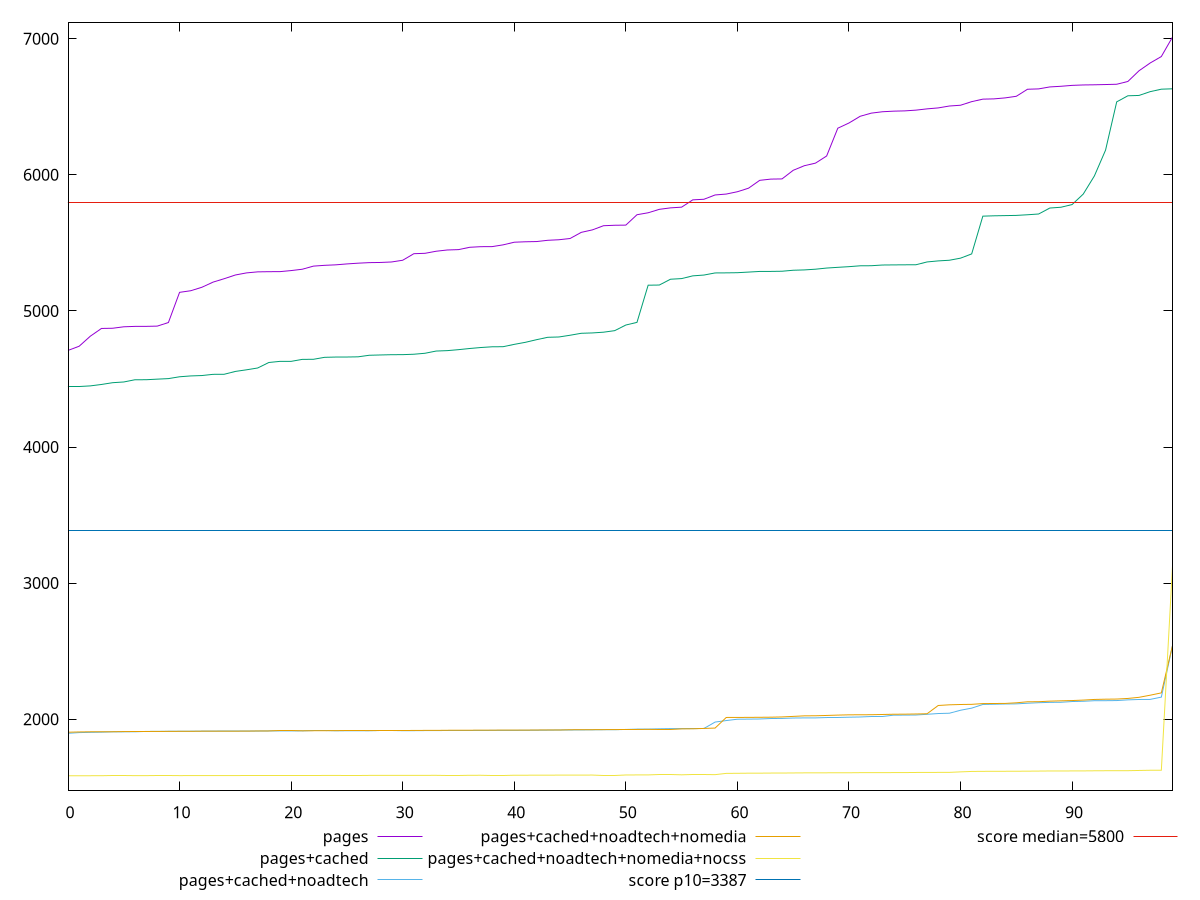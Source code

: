 reset

$pages <<EOF
0 4709.6945982424095
1 4740.4805836180685
2 4814.276015570667
3 4871.143157330085
4 4872.57243775314
5 4883.290716767859
6 4886.27001693541
7 4886.438282492301
8 4888.246487207257
9 4914.688123603185
10 5136.353428996638
11 5148.1841974960535
12 5173.715441476031
13 5211.473544872684
14 5236.589095056181
15 5263.83327507911
16 5279.215360908834
17 5286.822374312918
18 5288.1423230603195
19 5288.612528826228
20 5296.271191957236
21 5306.170546568153
22 5329.072998853853
23 5334.851629804165
24 5338.483318737405
25 5345.217941237447
26 5350.642863408286
27 5354.701527619316
28 5355.953555516824
29 5359.4948300664355
30 5372.223517076859
31 5420.337484658842
32 5423.163753826185
33 5438.382269124051
34 5447.616136914603
35 5450.261205541192
36 5467.406880073986
37 5471.953086705207
38 5472.163610988772
39 5485.33272008993
40 5504.7228818365775
41 5507.907474931758
42 5509.5315723808235
43 5518.782012985748
44 5522.847610765972
45 5531.946992373789
46 5576.981536303376
47 5595.2706273918375
48 5625.9406079183445
49 5629.218518054827
50 5630.306571400173
51 5706.655912634717
52 5721.060935733244
53 5746.251060620423
54 5757.046793961708
55 5762.2877837896285
56 5815.955274978734
57 5820.259831730483
58 5851.891467993291
59 5858.491561415259
60 5875.583754451532
61 5901.742850102684
62 5959.357855010204
63 5968.411345461006
64 5969.756637832719
65 6032.989554647425
66 6066.817553278197
67 6085.80032169002
68 6138.334905989124
69 6342.4090185620435
70 6380.564139007936
71 6429.8557586657535
72 6453.1000058136215
73 6463.250071897915
74 6467.60349412703
75 6469.704394603453
76 6475.0402394025405
77 6484.45593638933
78 6491.45463030607
79 6505.446461114226
80 6511.086628582175
81 6537.540619162603
82 6555.875187234591
83 6557.893936494914
84 6565.078028871625
85 6576.835755269893
86 6628.575497280387
87 6631.19869920111
88 6645.616177995991
89 6650.382277858625
90 6657.002173069279
91 6660.1399926284475
92 6661.3607990670225
93 6663.262184688294
94 6665.309488246163
95 6685.775885470818
96 6764.507665154467
97 6821.590082085411
98 6869.042300552488
99 7011.9660702062665
EOF

$pagesCached <<EOF
0 4442.461816408235
1 4442.485393899242
2 4449.08582219083
3 4459.527399099248
4 4472.544169731607
5 4477.803579521467
6 4494.153605432428
7 4494.354719777132
8 4498.617261436668
9 4502.561309641266
10 4516.058293249249
11 4522.224983653991
12 4525.106904790466
13 4533.911073198893
14 4534.461172671797
15 4555.316317411179
16 4567.245555541506
17 4580.523376911593
18 4620.943654669155
19 4629.290360061877
20 4629.316810972918
21 4643.874931705498
22 4644.497813334044
23 4658.917968048054
24 4660.953221365609
25 4661.203246436126
26 4662.598134280888
27 4674.062782314847
28 4676.260371492175
29 4678.30069486076
30 4678.643807461544
31 4681.625324800586
32 4688.794098188538
33 4705.076094813552
34 4708.116739910175
35 4715.26021070366
36 4723.737181307698
37 4730.959013734477
38 4736.311436024333
39 4737.070869030682
40 4754.174343897321
41 4769.262133419844
42 4788.576204788424
43 4806.098502509428
44 4808.400351235174
45 4821.1354187067
46 4835.532484829413
47 4838.155454328988
48 4843.622992298204
49 4854.8959795776755
50 4896.219995926701
51 4915.845434566567
52 5188.855356074829
53 5190.053819452312
54 5232.726907667732
55 5237.45993659039
56 5257.5022959501
57 5263.4366804286265
58 5278.931257029824
59 5279.52228414481
60 5280.75340363408
61 5285.239106372554
62 5289.94770170779
63 5290.231896754751
64 5291.444639914828
65 5298.702330597593
66 5301.146250375548
67 5306.427482335537
68 5314.852205919842
69 5320.162699835645
70 5325.088967668691
71 5331.396366791269
72 5331.9686401011495
73 5337.166199225201
74 5338.012846992306
75 5338.710858038102
76 5339.039224829833
77 5359.713418703301
78 5367.391092205304
79 5372.210546047637
80 5387.550060628465
81 5418.854276710737
82 5696.18814371096
83 5698.722379206764
84 5700.2446721102315
85 5701.70162559714
86 5706.412684385912
87 5711.98269106333
88 5755.844976980119
89 5761.585143748845
90 5781.496508814585
91 5858.4026197153335
92 5991.824778174776
93 6181.2932483513305
94 6536.023688551724
95 6580.584873091937
96 6583.112403052612
97 6610.947177822711
98 6629.103666475055
99 6631.904217945412
EOF

$pagesCachedNoadtech <<EOF
0 1896.4170000000004
1 1901.72395
2 1903.5724999999998
3 1904.9456499999997
4 1907.45665
5 1907.528
6 1907.6896499999998
7 1910.3298499999999
8 1910.7114499999998
9 1911.48445
10 1911.75165
11 1911.9459500000005
12 1912.444
13 1912.8686999999998
14 1912.9856
15 1913.1137499999998
16 1913.1315
17 1913.3365500000004
18 1913.9125000000004
19 1914.0665000000001
20 1914.1434999999997
21 1914.4619999999998
22 1914.875
23 1914.8804999999998
24 1914.976
25 1915.2214999999997
26 1915.2269999999999
27 1915.3048500000002
28 1915.5787500000001
29 1915.58025
30 1915.5950000000003
31 1915.7956000000001
32 1916.3709999999999
33 1916.5751000000002
34 1917.042
35 1917.042
36 1917.2234999999998
37 1917.5314999999996
38 1917.9385000000002
39 1918.0232500000009
40 1918.1915000000001
41 1918.5012500000003
42 1919.1835500000002
43 1919.7785
44 1920.5988499999999
45 1921.0735
46 1921.5465
47 1922.0680999999997
48 1922.7729999999997
49 1922.8804
50 1924.7860000000003
51 1927.1360999999997
52 1927.3654999999999
53 1929.3894999999998
54 1930.6915000000001
55 1931.0191499999999
56 1931.1227
57 1932.0679999999998
58 1979.0104999999999
59 1990.06
60 2000.0122500000002
61 2000.75935
62 2001.6602999999998
63 2005.1795000000002
64 2005.768
65 2008.7815999999998
66 2009.629
67 2009.7339500000003
68 2012.3240000000005
69 2012.7025
70 2014.8566500000002
71 2016.394
72 2017.41545
73 2017.417
74 2029.8139500000002
75 2030.0285
76 2030.9634999999998
77 2036.1716000000001
78 2041.7187
79 2043.96
80 2065.905
81 2081.3875
82 2108.4805
83 2110.0314999999996
84 2111.8630000000003
85 2112.86115
86 2117.3694
87 2121.3106
88 2123.7638500000003
89 2124.5057
90 2129.9172000000003
91 2131.7327000000005
92 2135.97685
93 2136.1603999999998
94 2137.0199999999995
95 2142.2079999999996
96 2144.9882500000003
97 2145.5705
98 2162.3584999999994
99 2539.4176930981066
EOF

$pagesCachedNoadtechNomedia <<EOF
0 1904.4263500000002
1 1906.47785
2 1907.5522
3 1907.8377499999995
4 1908.0128000000004
5 1909.191
6 1909.6909
7 1909.7950500000002
8 1910.2605000000003
9 1910.56385
10 1911.0614500000001
11 1911.1211000000003
12 1912.02
13 1912.15245
14 1912.3292999999996
15 1912.3594500000002
16 1912.5403500000002
17 1913.7077000000002
18 1913.8872999999999
19 1914.0998
20 1914.1104999999998
21 1914.8030000000003
22 1915.3375999999998
23 1915.777
24 1916.0334000000005
25 1916.42055
26 1916.43145
27 1916.6632
28 1916.8770000000004
29 1917.3168000000005
30 1917.3280000000002
31 1917.40485
32 1917.9290999999996
33 1917.9743999999998
34 1918.7820000000002
35 1919.04815
36 1919.1485
37 1919.6259000000005
38 1919.7459999999999
39 1919.7865
40 1919.8935000000001
41 1919.9569999999997
42 1920.6967000000004
43 1920.82825
44 1920.8754999999999
45 1922.602
46 1923.1140000000003
47 1923.1923500000003
48 1923.56945
49 1924.1324500000003
50 1924.2471000000005
51 1924.6726000000003
52 1925.4686000000002
53 1927.2445000000002
54 1927.25285
55 1929.0870000000004
56 1929.7195000000002
57 1932.2329999999997
58 1934.88265
59 2012.8025
60 2013.0445
61 2013.5504999999998
62 2014.08525
63 2014.8897499999998
64 2016.7900000000002
65 2020.7224999999999
66 2024.7437
67 2025.3353999999997
68 2027.6236499999998
69 2030.24285
70 2032.2340000000002
71 2032.64915
72 2033.0390000000002
73 2034.7372
74 2036.63665
75 2037.09765
76 2038.449
77 2040.1609999999996
78 2100.874
79 2105.8295
80 2108.134
81 2109.2780000000002
82 2114.7962499999994
83 2115.5344999999998
84 2115.9755
85 2120.6186500000003
86 2128.1521000000002
87 2128.63575
88 2132.7412999999997
89 2135.1115
90 2137.15355
91 2140.5455
92 2145.292
93 2147.12695
94 2148.1684999999998
95 2152.6234999999997
96 2160.8553
97 2176.3989500000002
98 2193.5337499999996
99 2541.386827642822
EOF

$pagesCachedNoadtechNomediaNocss <<EOF
0 1584.4194
1 1584.4652999999998
2 1584.703
3 1584.87185
4 1585.0355499999996
5 1585.039
6 1585.42855
7 1585.4869999999999
8 1585.5135
9 1585.5351
10 1585.6546499999997
11 1585.8604500000001
12 1585.9415
13 1585.9735999999998
14 1586.14925
15 1586.17355
16 1586.2091
17 1586.2634999999998
18 1586.3931
19 1586.4407999999999
20 1586.4501
21 1586.49255
22 1586.607
23 1586.7365999999997
24 1586.9085000000002
25 1586.9856499999996
26 1587.0114000000003
27 1587.2605
28 1587.3130500000002
29 1587.358
30 1587.43145
31 1587.5357
32 1587.59275
33 1587.744
34 1588.0454999999997
35 1588.0583000000001
36 1588.1526999999999
37 1588.156
38 1588.2816000000003
39 1588.2927999999997
40 1588.50355
41 1588.5385999999999
42 1588.9542999999999
43 1589.009
44 1589.1898500000002
45 1589.3512499999997
46 1589.4185
47 1589.6812000000004
48 1590.0034999999998
49 1590.0275499999998
50 1590.2495
51 1590.722
52 1590.7909000000004
53 1591.2681499999999
54 1591.2694999999999
55 1591.4663500000001
56 1592.3541
57 1592.3705999999997
58 1592.6983499999997
59 1602.0035
60 1602.6415
61 1603.519
62 1603.6484999999998
63 1604.3528000000001
64 1604.466
65 1605.224
66 1605.8560999999997
67 1605.993
68 1606.2757500000002
69 1606.3619
70 1606.55505
71 1607.3331000000003
72 1607.43115
73 1607.4855000000002
74 1607.84315
75 1607.97825
76 1608.72175
77 1609.146
78 1609.21835
79 1609.4495
80 1613.1095
81 1616.2256500000003
82 1617.0188999999998
83 1617.248
84 1617.5214500000002
85 1617.8191500000003
86 1618.2974
87 1618.9575
88 1619.7161500000002
89 1619.9218999999998
90 1620.0279500000001
91 1620.2805000000003
92 1621.052
93 1621.5286999999998
94 1621.7464999999997
95 1621.8368500000001
96 1623.4279999999999
97 1624.9878999999996
98 1625.0171500000001
99 3125.0302718872085
EOF

set key outside below
set xrange [0:99]
set yrange [1475.8684665958747:7120.517003610392]
set trange [1475.8684665958747:7120.517003610392]
set terminal svg size 640, 580 enhanced background rgb 'white'
set output "report_00018_2021-02-10T15-25-16.877Z/speed-index/comparison/sorted/all_raw.svg"

plot $pages title "pages" with line, \
     $pagesCached title "pages+cached" with line, \
     $pagesCachedNoadtech title "pages+cached+noadtech" with line, \
     $pagesCachedNoadtechNomedia title "pages+cached+noadtech+nomedia" with line, \
     $pagesCachedNoadtechNomediaNocss title "pages+cached+noadtech+nomedia+nocss" with line, \
     3387 title "score p10=3387", \
     5800 title "score median=5800"

reset
